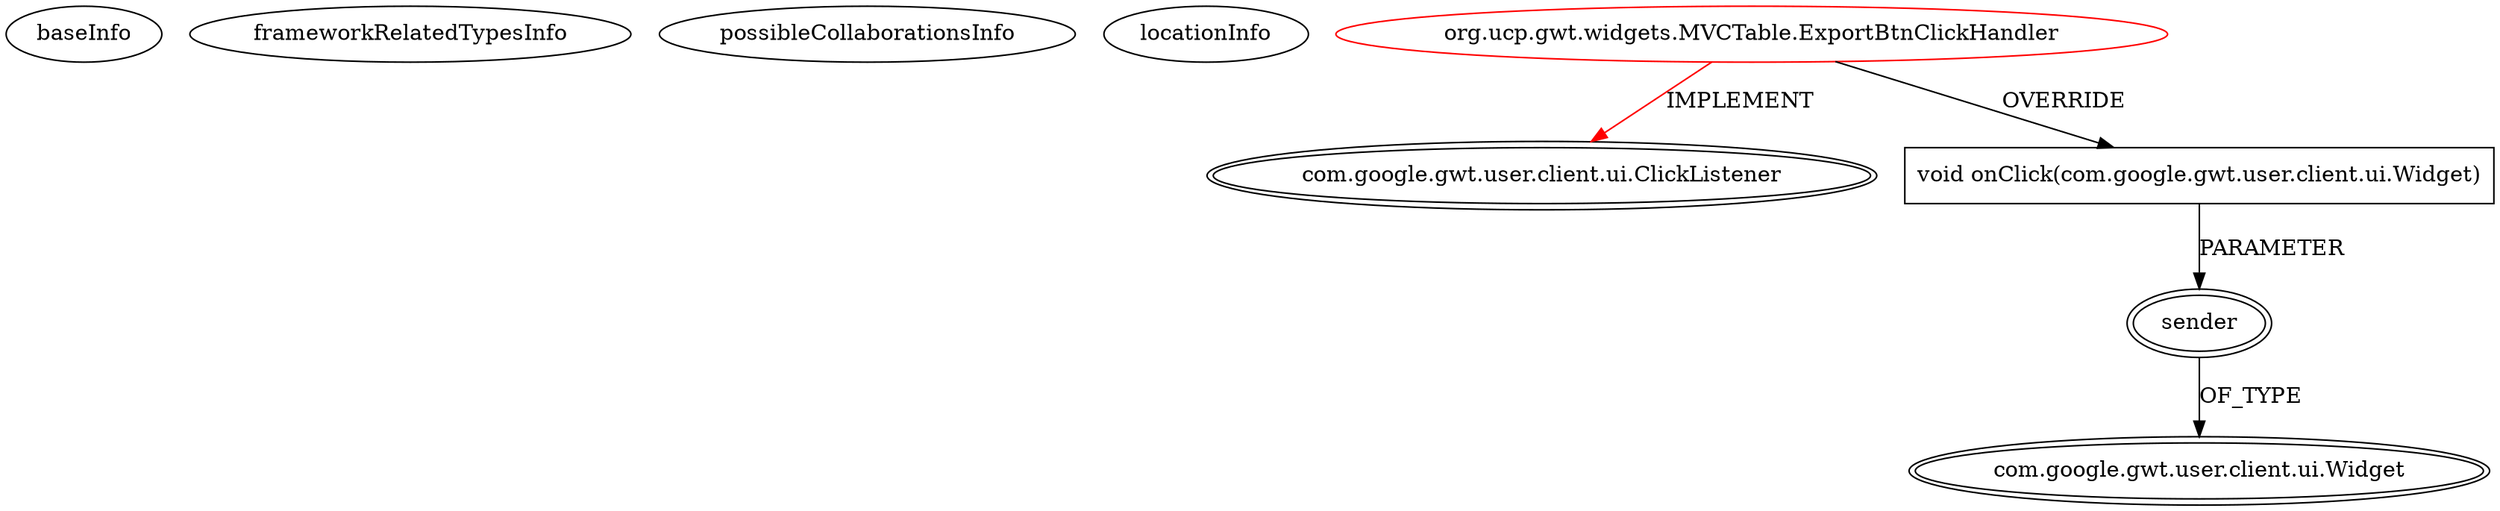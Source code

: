 digraph {
baseInfo[graphId=3010,category="extension_graph",isAnonymous=false,possibleRelation=false]
frameworkRelatedTypesInfo[0="com.google.gwt.user.client.ui.ClickListener"]
possibleCollaborationsInfo[]
locationInfo[projectName="hmiguellima-ugat",filePath="/hmiguellima-ugat/ugat-master/src/org/ucp/gwt/widgets/MVCTable.java",contextSignature="ExportBtnClickHandler",graphId="3010"]
0[label="org.ucp.gwt.widgets.MVCTable.ExportBtnClickHandler",vertexType="ROOT_CLIENT_CLASS_DECLARATION",isFrameworkType=false,color=red]
1[label="com.google.gwt.user.client.ui.ClickListener",vertexType="FRAMEWORK_INTERFACE_TYPE",isFrameworkType=true,peripheries=2]
2[label="void onClick(com.google.gwt.user.client.ui.Widget)",vertexType="OVERRIDING_METHOD_DECLARATION",isFrameworkType=false,shape=box]
3[label="sender",vertexType="PARAMETER_DECLARATION",isFrameworkType=true,peripheries=2]
4[label="com.google.gwt.user.client.ui.Widget",vertexType="FRAMEWORK_CLASS_TYPE",isFrameworkType=true,peripheries=2]
0->1[label="IMPLEMENT",color=red]
0->2[label="OVERRIDE"]
3->4[label="OF_TYPE"]
2->3[label="PARAMETER"]
}
